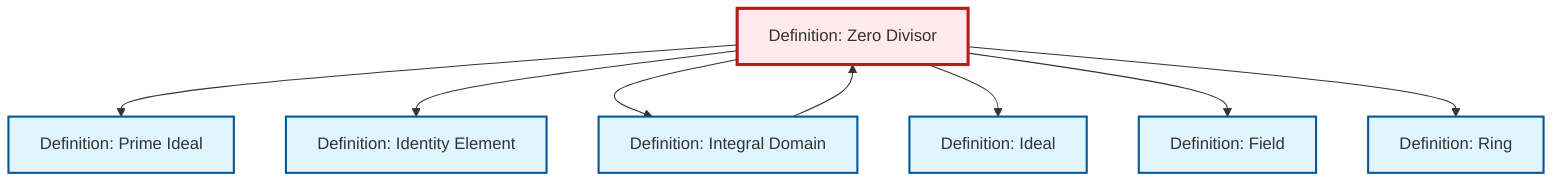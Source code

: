 graph TD
    classDef definition fill:#e1f5fe,stroke:#01579b,stroke-width:2px
    classDef theorem fill:#f3e5f5,stroke:#4a148c,stroke-width:2px
    classDef axiom fill:#fff3e0,stroke:#e65100,stroke-width:2px
    classDef example fill:#e8f5e9,stroke:#1b5e20,stroke-width:2px
    classDef current fill:#ffebee,stroke:#b71c1c,stroke-width:3px
    def-ideal["Definition: Ideal"]:::definition
    def-field["Definition: Field"]:::definition
    def-zero-divisor["Definition: Zero Divisor"]:::definition
    def-identity-element["Definition: Identity Element"]:::definition
    def-prime-ideal["Definition: Prime Ideal"]:::definition
    def-integral-domain["Definition: Integral Domain"]:::definition
    def-ring["Definition: Ring"]:::definition
    def-zero-divisor --> def-prime-ideal
    def-zero-divisor --> def-identity-element
    def-integral-domain --> def-zero-divisor
    def-zero-divisor --> def-integral-domain
    def-zero-divisor --> def-ideal
    def-zero-divisor --> def-field
    def-zero-divisor --> def-ring
    class def-zero-divisor current